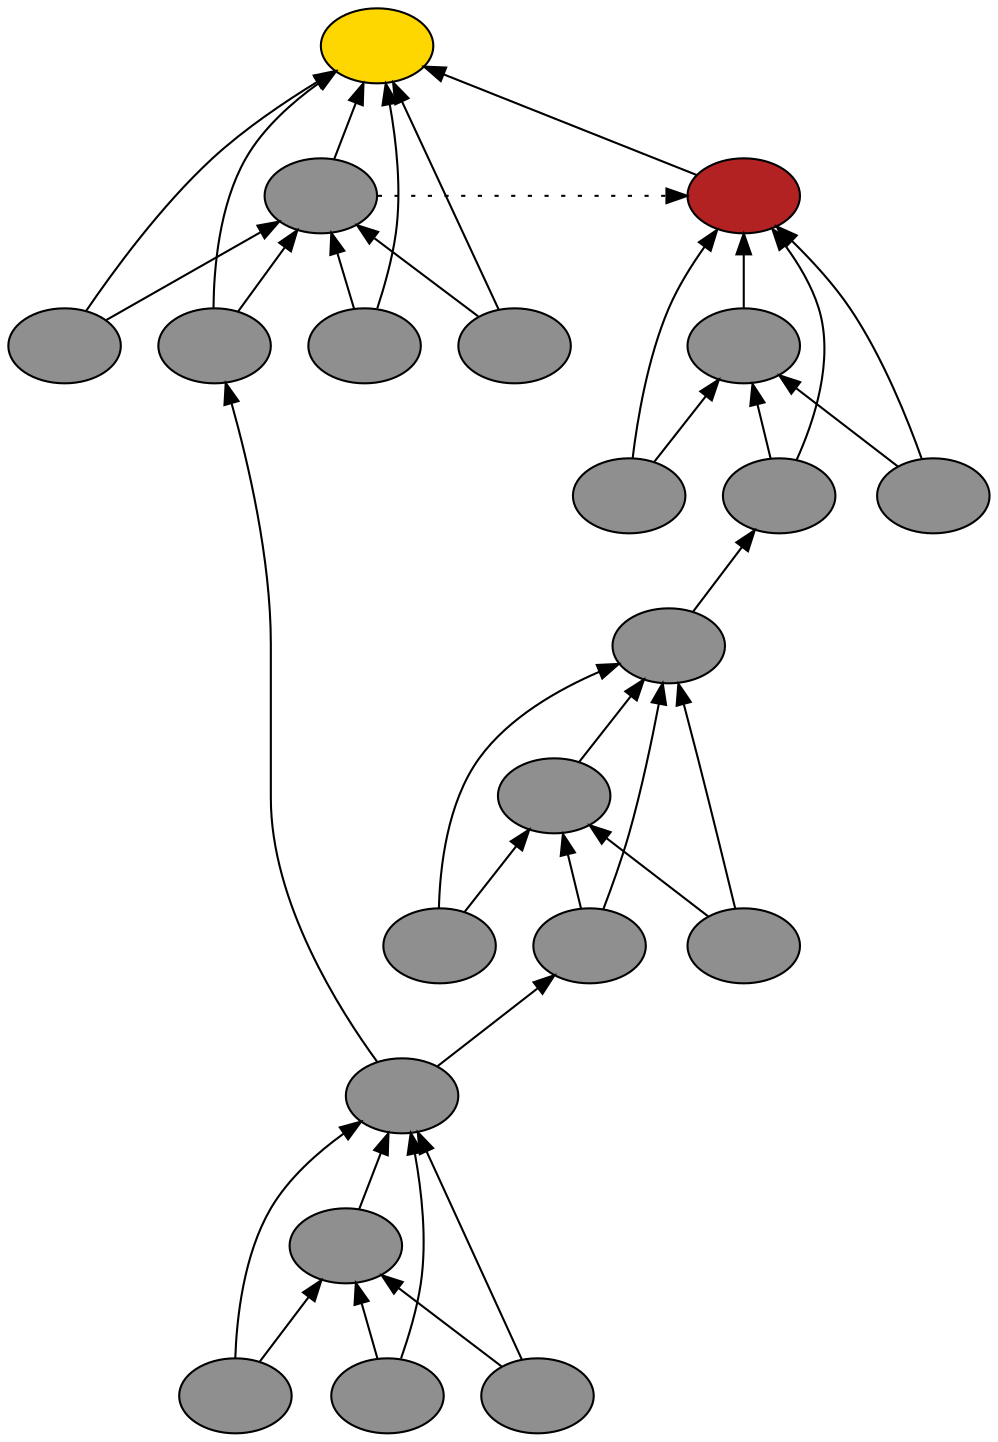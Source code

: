 digraph {
rankdir=BT
fontsize=24
subgraph clster1 {
subgraph clster2 {
"48210144"["fillcolor"="grey56" "fontsize"="24" "label"="" "shape"="ellipse" "style"="filled" ]
"47759296"["fillcolor"="grey56" "fontsize"="24" "label"="" "shape"="ellipse" "style"="filled" ]
"48907824"["fillcolor"="grey56" "fontsize"="24" "label"="" "shape"="ellipse" "style"="filled" ]
"46865616"["fillcolor"="grey56" "fontsize"="24" "label"="" "shape"="ellipse" "style"="filled" ]
"47721552"["fillcolor"="grey56" "fontsize"="24" "label"="" "shape"="ellipse" "style"="filled" ]
}

subgraph clster3 {
"47041392"["fillcolor"="grey56" "fontsize"="24" "label"="" "shape"="ellipse" "style"="filled" ]
"46747312"["fillcolor"="grey56" "fontsize"="24" "label"="" "shape"="ellipse" "style"="filled" ]
"47173568"["fillcolor"="grey56" "fontsize"="24" "label"="" "shape"="ellipse" "style"="filled" ]
"48969600"["fillcolor"="grey56" "fontsize"="24" "label"="" "shape"="ellipse" "style"="filled" ]
"46776512"["fillcolor"="grey56" "fontsize"="24" "label"="" "shape"="ellipse" "style"="filled" ]
}

subgraph clster4 {
"46860640"["fillcolor"="gold" "fontsize"="24" "label"="" "shape"="ellipse" "style"="filled" ]
"46977296"["fillcolor"="grey56" "fontsize"="24" "label"="" "shape"="ellipse" "style"="filled" ]
"47023952"["fillcolor"="grey56" "fontsize"="24" "label"="" "shape"="ellipse" "style"="filled" ]
"47476656"["fillcolor"="grey56" "fontsize"="24" "label"="" "shape"="ellipse" "style"="filled" ]
"46748512"["fillcolor"="grey56" "fontsize"="24" "label"="" "shape"="ellipse" "style"="filled" ]
"47534080"["fillcolor"="grey56" "fontsize"="24" "label"="" "shape"="ellipse" "style"="filled" ]
}

}

subgraph clster5 {
"47621456"["fillcolor"="firebrick" "fontsize"="24" "label"="" "shape"="ellipse" "style"="filled" ]
"47570256"["fillcolor"="grey56" "fontsize"="24" "label"="" "shape"="ellipse" "style"="filled" ]
"47657632"["fillcolor"="grey56" "fontsize"="24" "label"="" "shape"="ellipse" "style"="filled" ]
"47708832"["fillcolor"="grey56" "fontsize"="24" "label"="" "shape"="ellipse" "style"="filled" ]
"47745008"["fillcolor"="grey56" "fontsize"="24" "label"="" "shape"="ellipse" "style"="filled" ]
}

"47023952" -> "46860640"["arrowhead"="normal" "color"="black" "constraint"="true" "style"="solid" ]
"47023952" -> "46977296"["arrowhead"="normal" "color"="black" "constraint"="true" "style"="solid" ]
"47476656" -> "46860640"["arrowhead"="normal" "color"="black" "constraint"="true" "style"="solid" ]
"47476656" -> "46977296"["arrowhead"="normal" "color"="black" "constraint"="true" "style"="solid" ]
"48210144" -> "47476656"["arrowhead"="normal" "color"="black" "constraint"="true" "style"="solid" ]
"46748512" -> "46860640"["arrowhead"="normal" "color"="black" "constraint"="true" "style"="solid" ]
"46748512" -> "46977296"["arrowhead"="normal" "color"="black" "constraint"="true" "style"="solid" ]
"47534080" -> "46860640"["arrowhead"="normal" "color"="black" "constraint"="true" "style"="solid" ]
"47534080" -> "46977296"["arrowhead"="normal" "color"="black" "constraint"="true" "style"="solid" ]
"46977296" -> "46860640"["arrowhead"="normal" "color"="black" "constraint"="true" "style"="solid" ]
"47621456" -> "46860640"["arrowhead"="normal" "color"="black" "constraint"="true" "style"="solid" ]
"46977296" -> "47621456"["arrowhead"="normal" "color"="black" "constraint"="false" "style"="dotted" ]
"47173568" -> "47041392"["arrowhead"="normal" "color"="black" "constraint"="true" "style"="solid" ]
"47173568" -> "46747312"["arrowhead"="normal" "color"="black" "constraint"="true" "style"="solid" ]
"48969600" -> "47041392"["arrowhead"="normal" "color"="black" "constraint"="true" "style"="solid" ]
"48969600" -> "46747312"["arrowhead"="normal" "color"="black" "constraint"="true" "style"="solid" ]
"48210144" -> "48969600"["arrowhead"="normal" "color"="black" "constraint"="true" "style"="solid" ]
"46776512" -> "47041392"["arrowhead"="normal" "color"="black" "constraint"="true" "style"="solid" ]
"46776512" -> "46747312"["arrowhead"="normal" "color"="black" "constraint"="true" "style"="solid" ]
"46747312" -> "47041392"["arrowhead"="normal" "color"="black" "constraint"="true" "style"="solid" ]
"47657632" -> "47621456"["arrowhead"="normal" "color"="black" "constraint"="true" "style"="solid" ]
"47657632" -> "47570256"["arrowhead"="normal" "color"="black" "constraint"="true" "style"="solid" ]
"47708832" -> "47621456"["arrowhead"="normal" "color"="black" "constraint"="true" "style"="solid" ]
"47708832" -> "47570256"["arrowhead"="normal" "color"="black" "constraint"="true" "style"="solid" ]
"47041392" -> "47708832"["arrowhead"="normal" "color"="black" "constraint"="true" "style"="solid" ]
"47745008" -> "47621456"["arrowhead"="normal" "color"="black" "constraint"="true" "style"="solid" ]
"47745008" -> "47570256"["arrowhead"="normal" "color"="black" "constraint"="true" "style"="solid" ]
"47570256" -> "47621456"["arrowhead"="normal" "color"="black" "constraint"="true" "style"="solid" ]
"48907824" -> "48210144"["arrowhead"="normal" "color"="black" "constraint"="true" "style"="solid" ]
"48907824" -> "47759296"["arrowhead"="normal" "color"="black" "constraint"="true" "style"="solid" ]
"46865616" -> "48210144"["arrowhead"="normal" "color"="black" "constraint"="true" "style"="solid" ]
"46865616" -> "47759296"["arrowhead"="normal" "color"="black" "constraint"="true" "style"="solid" ]
"47721552" -> "48210144"["arrowhead"="normal" "color"="black" "constraint"="true" "style"="solid" ]
"47721552" -> "47759296"["arrowhead"="normal" "color"="black" "constraint"="true" "style"="solid" ]
"47759296" -> "48210144"["arrowhead"="normal" "color"="black" "constraint"="true" "style"="solid" ]

}